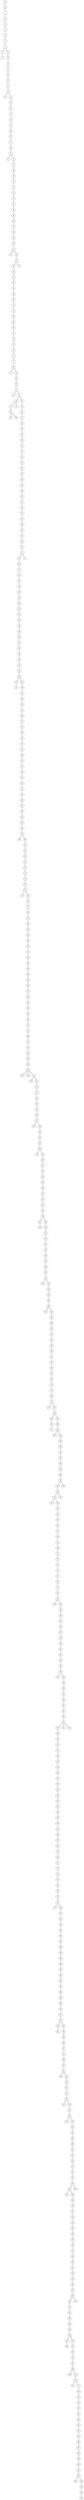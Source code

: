graph {
15 -- 13
13 -- 15
13 -- 7
7 -- 13
7 -- 1
1 -- 7
1 -- 0
0 -- 1
0 -- 2
2 -- 0
2 -- 3
3 -- 2
3 -- 4
4 -- 3
4 -- 5
5 -- 4
5 -- 6
5 -- 11
6 -- 5
6 -- 8
8 -- 6
11 -- 5
11 -- 10
10 -- 11
10 -- 12
12 -- 10
12 -- 9
9 -- 12
9 -- 18
18 -- 9
18 -- 14
14 -- 18
14 -- 17
17 -- 14
17 -- 16
16 -- 17
16 -- 19
16 -- 24
19 -- 16
24 -- 16
24 -- 25
25 -- 24
25 -- 22
22 -- 25
22 -- 21
21 -- 22
21 -- 20
20 -- 21
20 -- 23
23 -- 20
23 -- 30
30 -- 23
30 -- 26
26 -- 30
26 -- 27
27 -- 26
27 -- 29
29 -- 27
29 -- 28
28 -- 29
28 -- 31
28 -- 32
31 -- 28
32 -- 28
32 -- 37
37 -- 32
37 -- 36
36 -- 37
36 -- 39
39 -- 36
39 -- 40
40 -- 39
40 -- 42
42 -- 40
42 -- 33
33 -- 42
33 -- 34
34 -- 33
34 -- 35
35 -- 34
35 -- 38
38 -- 35
38 -- 49
49 -- 38
49 -- 48
48 -- 49
48 -- 47
47 -- 48
47 -- 46
46 -- 47
46 -- 45
45 -- 46
45 -- 44
44 -- 45
44 -- 43
43 -- 44
43 -- 41
43 -- 53
41 -- 43
53 -- 43
53 -- 51
51 -- 53
51 -- 50
51 -- 52
50 -- 51
50 -- 54
54 -- 50
54 -- 55
55 -- 54
55 -- 60
60 -- 55
60 -- 59
59 -- 60
59 -- 58
58 -- 59
58 -- 56
56 -- 58
56 -- 57
57 -- 56
57 -- 61
61 -- 57
61 -- 63
63 -- 61
63 -- 65
65 -- 63
65 -- 64
64 -- 65
64 -- 67
67 -- 64
67 -- 76
76 -- 67
76 -- 73
73 -- 76
73 -- 74
74 -- 73
74 -- 75
75 -- 74
75 -- 71
71 -- 75
71 -- 69
69 -- 71
69 -- 70
69 -- 85
70 -- 69
85 -- 69
85 -- 83
83 -- 85
83 -- 81
81 -- 83
81 -- 77
77 -- 81
77 -- 78
77 -- 79
78 -- 77
79 -- 77
79 -- 80
79 -- 84
80 -- 79
80 -- 72
80 -- 82
72 -- 80
72 -- 66
66 -- 72
66 -- 62
66 -- 68
62 -- 66
68 -- 66
82 -- 80
84 -- 79
84 -- 86
86 -- 84
86 -- 91
91 -- 86
91 -- 87
87 -- 91
87 -- 88
88 -- 87
88 -- 89
89 -- 88
89 -- 90
90 -- 89
90 -- 100
100 -- 90
100 -- 95
95 -- 100
95 -- 96
96 -- 95
96 -- 98
98 -- 96
98 -- 93
93 -- 98
93 -- 92
92 -- 93
92 -- 94
94 -- 92
94 -- 103
103 -- 94
103 -- 105
105 -- 103
105 -- 104
104 -- 105
104 -- 102
102 -- 104
102 -- 99
99 -- 102
99 -- 101
101 -- 99
101 -- 107
107 -- 101
107 -- 106
106 -- 107
106 -- 109
109 -- 106
109 -- 108
108 -- 109
108 -- 110
110 -- 108
110 -- 115
115 -- 110
115 -- 117
117 -- 115
117 -- 121
121 -- 117
121 -- 116
121 -- 97
116 -- 121
116 -- 112
112 -- 116
112 -- 111
111 -- 112
111 -- 113
113 -- 111
113 -- 114
114 -- 113
114 -- 120
120 -- 114
120 -- 119
119 -- 120
119 -- 118
118 -- 119
118 -- 122
122 -- 118
122 -- 124
124 -- 122
124 -- 123
123 -- 124
123 -- 125
125 -- 123
125 -- 126
126 -- 125
126 -- 129
129 -- 126
129 -- 128
128 -- 129
128 -- 127
127 -- 128
127 -- 130
130 -- 127
130 -- 136
136 -- 130
136 -- 134
134 -- 136
134 -- 135
135 -- 134
135 -- 132
132 -- 135
132 -- 133
133 -- 132
133 -- 131
133 -- 145
131 -- 133
131 -- 137
137 -- 131
145 -- 133
145 -- 144
144 -- 145
144 -- 143
143 -- 144
143 -- 138
138 -- 143
138 -- 139
139 -- 138
139 -- 140
140 -- 139
140 -- 142
142 -- 140
142 -- 141
141 -- 142
141 -- 146
146 -- 141
146 -- 150
150 -- 146
150 -- 149
149 -- 150
149 -- 151
151 -- 149
151 -- 147
147 -- 151
147 -- 148
148 -- 147
148 -- 153
153 -- 148
153 -- 152
152 -- 153
152 -- 155
155 -- 152
155 -- 154
154 -- 155
154 -- 156
156 -- 154
156 -- 157
157 -- 156
157 -- 161
161 -- 157
161 -- 162
162 -- 161
162 -- 159
159 -- 162
159 -- 160
160 -- 159
160 -- 158
158 -- 160
158 -- 164
164 -- 158
164 -- 163
163 -- 164
163 -- 165
165 -- 163
165 -- 166
165 -- 168
166 -- 165
168 -- 165
168 -- 167
167 -- 168
167 -- 173
173 -- 167
173 -- 169
169 -- 173
169 -- 170
170 -- 169
170 -- 172
172 -- 170
172 -- 171
171 -- 172
171 -- 174
174 -- 171
174 -- 176
176 -- 174
176 -- 175
175 -- 176
175 -- 178
175 -- 183
178 -- 175
183 -- 175
183 -- 180
180 -- 183
180 -- 177
177 -- 180
177 -- 182
182 -- 177
182 -- 179
179 -- 182
179 -- 181
181 -- 179
181 -- 184
184 -- 181
184 -- 185
185 -- 184
185 -- 186
186 -- 185
186 -- 188
188 -- 186
188 -- 187
187 -- 188
187 -- 192
192 -- 187
192 -- 191
191 -- 192
191 -- 189
189 -- 191
189 -- 190
190 -- 189
190 -- 195
195 -- 190
195 -- 196
196 -- 195
196 -- 197
197 -- 196
197 -- 198
198 -- 197
198 -- 194
194 -- 198
194 -- 193
193 -- 194
193 -- 199
199 -- 193
199 -- 216
216 -- 199
216 -- 215
215 -- 216
215 -- 211
211 -- 215
211 -- 208
208 -- 211
208 -- 207
207 -- 208
207 -- 205
205 -- 207
205 -- 206
206 -- 205
206 -- 203
203 -- 206
203 -- 200
200 -- 203
200 -- 201
201 -- 200
201 -- 202
201 -- 209
201 -- 213
202 -- 201
209 -- 201
213 -- 201
213 -- 204
213 -- 212
204 -- 213
212 -- 213
212 -- 210
210 -- 212
210 -- 227
227 -- 210
227 -- 224
224 -- 227
224 -- 221
221 -- 224
221 -- 220
220 -- 221
220 -- 219
219 -- 220
219 -- 217
217 -- 219
217 -- 214
217 -- 226
214 -- 217
226 -- 217
226 -- 218
218 -- 226
218 -- 223
223 -- 218
223 -- 222
222 -- 223
222 -- 228
228 -- 222
228 -- 225
228 -- 229
225 -- 228
229 -- 228
229 -- 230
230 -- 229
230 -- 231
231 -- 230
231 -- 232
232 -- 231
232 -- 236
236 -- 232
236 -- 234
234 -- 236
234 -- 233
233 -- 234
233 -- 237
237 -- 233
237 -- 235
235 -- 237
235 -- 242
242 -- 235
242 -- 240
240 -- 242
240 -- 239
239 -- 240
239 -- 241
239 -- 249
241 -- 239
241 -- 238
238 -- 241
249 -- 239
249 -- 248
248 -- 249
248 -- 251
251 -- 248
251 -- 250
250 -- 251
250 -- 247
247 -- 250
247 -- 245
245 -- 247
245 -- 246
246 -- 245
246 -- 243
243 -- 246
243 -- 244
244 -- 243
244 -- 253
253 -- 244
253 -- 254
254 -- 253
254 -- 252
254 -- 256
252 -- 254
256 -- 254
256 -- 255
255 -- 256
255 -- 258
258 -- 255
258 -- 259
259 -- 258
259 -- 260
260 -- 259
260 -- 261
260 -- 266
261 -- 260
266 -- 260
266 -- 263
263 -- 266
263 -- 262
262 -- 263
262 -- 257
257 -- 262
257 -- 267
267 -- 257
267 -- 264
264 -- 267
264 -- 268
268 -- 264
268 -- 269
269 -- 268
269 -- 270
270 -- 269
270 -- 271
271 -- 270
271 -- 265
265 -- 271
265 -- 273
273 -- 265
273 -- 276
276 -- 273
276 -- 275
275 -- 276
275 -- 274
274 -- 275
274 -- 278
278 -- 274
278 -- 277
277 -- 278
277 -- 279
277 -- 280
279 -- 277
280 -- 277
280 -- 282
282 -- 280
282 -- 283
282 -- 284
283 -- 282
283 -- 281
281 -- 283
281 -- 272
272 -- 281
284 -- 282
284 -- 285
285 -- 284
285 -- 286
286 -- 285
286 -- 287
286 -- 288
287 -- 286
288 -- 286
288 -- 290
290 -- 288
290 -- 289
289 -- 290
289 -- 291
291 -- 289
291 -- 292
292 -- 291
292 -- 293
293 -- 292
293 -- 302
302 -- 293
302 -- 299
299 -- 302
299 -- 297
297 -- 299
297 -- 298
297 -- 300
298 -- 297
298 -- 296
296 -- 298
296 -- 294
296 -- 301
294 -- 296
294 -- 295
294 -- 306
295 -- 294
306 -- 294
306 -- 304
304 -- 306
304 -- 303
303 -- 304
303 -- 305
305 -- 303
305 -- 307
307 -- 305
307 -- 310
310 -- 307
310 -- 308
308 -- 310
308 -- 312
312 -- 308
312 -- 309
309 -- 312
309 -- 311
311 -- 309
311 -- 313
313 -- 311
313 -- 314
314 -- 313
314 -- 315
315 -- 314
315 -- 317
317 -- 315
317 -- 316
316 -- 317
316 -- 318
318 -- 316
318 -- 320
320 -- 318
320 -- 321
321 -- 320
321 -- 319
321 -- 322
319 -- 321
322 -- 321
322 -- 325
325 -- 322
325 -- 326
326 -- 325
326 -- 323
323 -- 326
323 -- 324
324 -- 323
324 -- 327
327 -- 324
327 -- 328
328 -- 327
328 -- 332
332 -- 328
332 -- 334
334 -- 332
334 -- 333
333 -- 334
333 -- 335
335 -- 333
335 -- 330
330 -- 335
330 -- 329
329 -- 330
329 -- 331
329 -- 340
331 -- 329
340 -- 329
340 -- 336
336 -- 340
336 -- 338
338 -- 336
338 -- 337
337 -- 338
337 -- 339
339 -- 337
339 -- 347
347 -- 339
347 -- 346
346 -- 347
346 -- 344
344 -- 346
344 -- 343
343 -- 344
343 -- 342
343 -- 341
343 -- 345
342 -- 343
342 -- 355
355 -- 342
355 -- 352
352 -- 355
352 -- 350
350 -- 352
350 -- 351
351 -- 350
351 -- 349
349 -- 351
349 -- 348
348 -- 349
348 -- 356
356 -- 348
356 -- 358
358 -- 356
358 -- 357
357 -- 358
357 -- 354
354 -- 357
354 -- 353
353 -- 354
353 -- 362
362 -- 353
362 -- 363
363 -- 362
363 -- 361
361 -- 363
361 -- 359
359 -- 361
359 -- 360
360 -- 359
360 -- 366
366 -- 360
366 -- 365
365 -- 366
365 -- 364
364 -- 365
364 -- 367
367 -- 364
367 -- 369
369 -- 367
369 -- 370
370 -- 369
370 -- 368
368 -- 370
368 -- 372
372 -- 368
372 -- 371
371 -- 372
371 -- 375
375 -- 371
375 -- 373
373 -- 375
373 -- 382
382 -- 373
382 -- 374
374 -- 382
374 -- 376
376 -- 374
376 -- 378
378 -- 376
378 -- 377
378 -- 380
377 -- 378
380 -- 378
380 -- 379
379 -- 380
379 -- 381
381 -- 379
381 -- 383
383 -- 381
383 -- 384
384 -- 383
384 -- 385
385 -- 384
385 -- 387
387 -- 385
387 -- 386
386 -- 387
386 -- 388
388 -- 386
388 -- 390
390 -- 388
390 -- 389
389 -- 390
389 -- 392
392 -- 389
392 -- 391
391 -- 392
391 -- 394
394 -- 391
394 -- 393
393 -- 394
393 -- 395
395 -- 393
395 -- 398
398 -- 395
398 -- 396
396 -- 398
396 -- 400
400 -- 396
400 -- 401
401 -- 400
401 -- 397
397 -- 401
397 -- 399
397 -- 405
399 -- 397
399 -- 402
402 -- 399
405 -- 397
405 -- 404
404 -- 405
404 -- 403
403 -- 404
403 -- 408
408 -- 403
408 -- 411
411 -- 408
411 -- 412
412 -- 411
412 -- 409
409 -- 412
409 -- 410
410 -- 409
410 -- 407
407 -- 410
407 -- 406
407 -- 420
406 -- 407
420 -- 407
420 -- 416
416 -- 420
416 -- 417
417 -- 416
417 -- 415
415 -- 417
415 -- 413
413 -- 415
413 -- 414
413 -- 419
414 -- 413
419 -- 413
419 -- 421
421 -- 419
421 -- 422
422 -- 421
422 -- 418
422 -- 425
418 -- 422
425 -- 422
425 -- 426
426 -- 425
426 -- 428
428 -- 426
428 -- 430
430 -- 428
430 -- 429
429 -- 430
429 -- 431
431 -- 429
431 -- 423
423 -- 431
423 -- 424
424 -- 423
424 -- 427
427 -- 424
427 -- 437
437 -- 427
437 -- 435
435 -- 437
435 -- 433
433 -- 435
433 -- 434
433 -- 436
434 -- 433
434 -- 432
434 -- 438
432 -- 434
438 -- 434
438 -- 440
440 -- 438
440 -- 439
439 -- 440
439 -- 441
441 -- 439
441 -- 443
443 -- 441
443 -- 442
442 -- 443
442 -- 444
444 -- 442
444 -- 446
446 -- 444
446 -- 445
445 -- 446
445 -- 448
448 -- 445
448 -- 447
447 -- 448
447 -- 449
449 -- 447
449 -- 450
450 -- 449
450 -- 451
451 -- 450
451 -- 459
459 -- 451
459 -- 458
458 -- 459
458 -- 456
456 -- 458
456 -- 453
453 -- 456
453 -- 452
452 -- 453
452 -- 454
452 -- 455
454 -- 452
454 -- 457
457 -- 454
457 -- 461
461 -- 457
461 -- 460
460 -- 461
460 -- 463
463 -- 460
463 -- 462
462 -- 463
462 -- 464
464 -- 462
464 -- 465
464 -- 474
465 -- 464
465 -- 466
466 -- 465
474 -- 464
474 -- 472
472 -- 474
472 -- 475
475 -- 472
475 -- 470
470 -- 475
470 -- 467
467 -- 470
467 -- 468
468 -- 467
468 -- 469
468 -- 473
469 -- 468
473 -- 468
473 -- 476
476 -- 473
476 -- 471
476 -- 477
471 -- 476
477 -- 476
477 -- 480
480 -- 477
480 -- 482
482 -- 480
482 -- 479
479 -- 482
479 -- 478
478 -- 479
478 -- 481
481 -- 478
481 -- 484
484 -- 481
484 -- 483
483 -- 484
483 -- 488
488 -- 483
488 -- 485
485 -- 488
485 -- 486
486 -- 485
486 -- 487
487 -- 486
487 -- 489
489 -- 487
489 -- 490
490 -- 489
490 -- 492
492 -- 490
492 -- 491
491 -- 492
491 -- 493
493 -- 491
493 -- 494
493 -- 495
494 -- 493
495 -- 493
495 -- 496
496 -- 495
496 -- 498
498 -- 496
498 -- 497
497 -- 498
455 -- 452
436 -- 433
341 -- 343
345 -- 343
301 -- 296
300 -- 297
97 -- 121
52 -- 51
}
